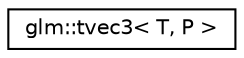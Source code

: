 digraph "Graphical Class Hierarchy"
{
  edge [fontname="Helvetica",fontsize="10",labelfontname="Helvetica",labelfontsize="10"];
  node [fontname="Helvetica",fontsize="10",shape=record];
  rankdir="LR";
  Node1 [label="glm::tvec3\< T, P \>",height=0.2,width=0.4,color="black", fillcolor="white", style="filled",URL="$structglm_1_1tvec3.html"];
}

